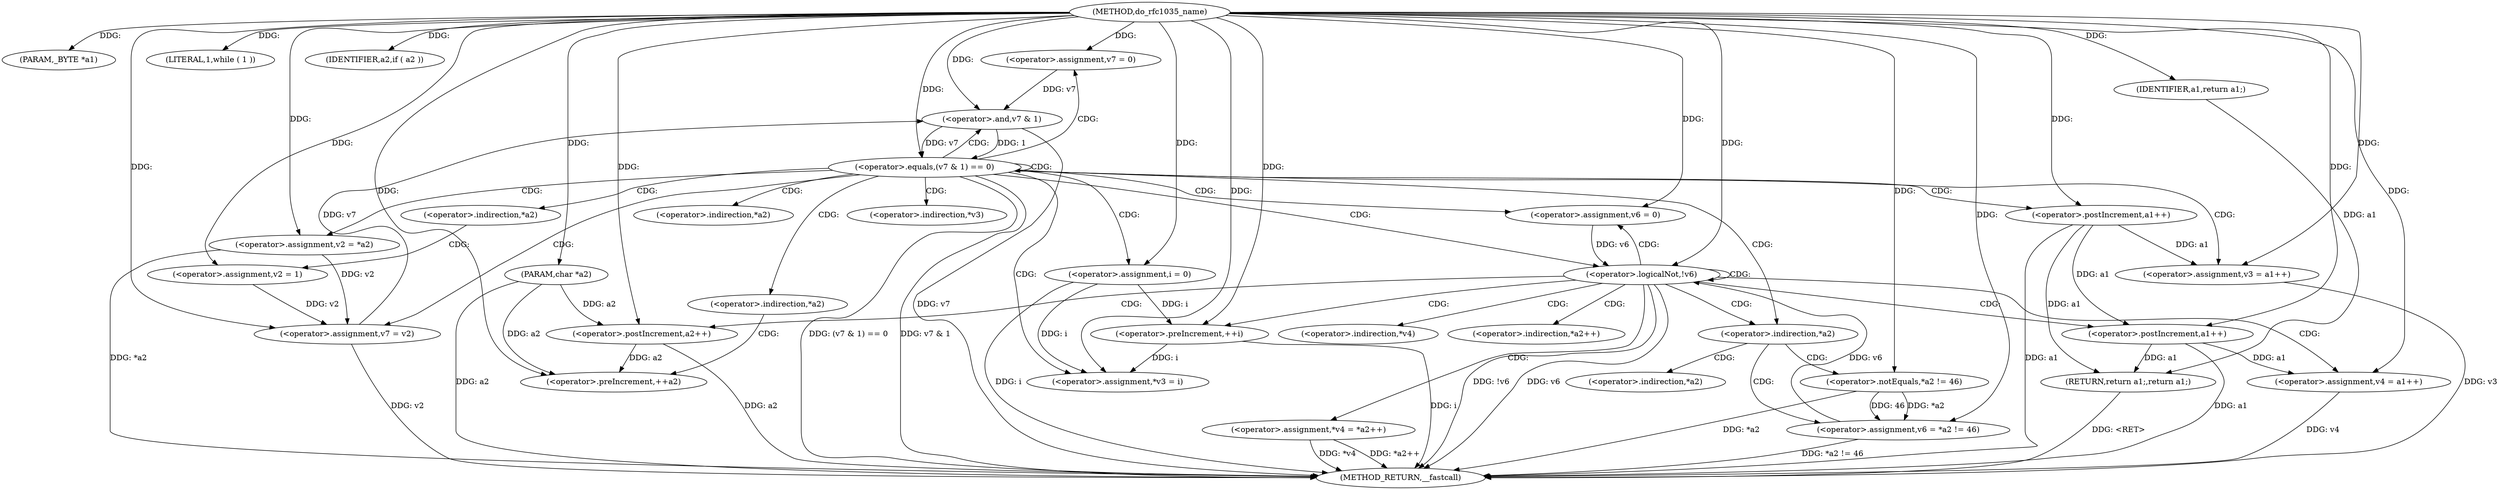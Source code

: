 digraph do_rfc1035_name {  
"1000107" [label = "(METHOD,do_rfc1035_name)" ]
"1000194" [label = "(METHOD_RETURN,__fastcall)" ]
"1000108" [label = "(PARAM,_BYTE *a1)" ]
"1000109" [label = "(PARAM,char *a2)" ]
"1000118" [label = "(LITERAL,1,while ( 1 ))" ]
"1000120" [label = "(<operator>.assignment,v7 = 0)" ]
"1000124" [label = "(IDENTIFIER,a2,if ( a2 ))" ]
"1000126" [label = "(<operator>.assignment,v2 = *a2)" ]
"1000133" [label = "(<operator>.assignment,v2 = 1)" ]
"1000136" [label = "(<operator>.assignment,v7 = v2)" ]
"1000140" [label = "(<operator>.equals,(v7 & 1) == 0)" ]
"1000141" [label = "(<operator>.and,v7 & 1)" ]
"1000146" [label = "(<operator>.assignment,v3 = a1++)" ]
"1000148" [label = "(<operator>.postIncrement,a1++)" ]
"1000151" [label = "(<operator>.assignment,i = 0)" ]
"1000154" [label = "(<operator>.preIncrement,++i)" ]
"1000157" [label = "(<operator>.assignment,v6 = 0)" ]
"1000163" [label = "(<operator>.assignment,v6 = *a2 != 46)" ]
"1000165" [label = "(<operator>.notEquals,*a2 != 46)" ]
"1000170" [label = "(<operator>.logicalNot,!v6)" ]
"1000173" [label = "(<operator>.assignment,v4 = a1++)" ]
"1000175" [label = "(<operator>.postIncrement,a1++)" ]
"1000177" [label = "(<operator>.assignment,*v4 = *a2++)" ]
"1000181" [label = "(<operator>.postIncrement,a2++)" ]
"1000183" [label = "(<operator>.assignment,*v3 = i)" ]
"1000190" [label = "(<operator>.preIncrement,++a2)" ]
"1000192" [label = "(RETURN,return a1;,return a1;)" ]
"1000193" [label = "(IDENTIFIER,a1,return a1;)" ]
"1000128" [label = "(<operator>.indirection,*a2)" ]
"1000131" [label = "(<operator>.indirection,*a2)" ]
"1000161" [label = "(<operator>.indirection,*a2)" ]
"1000166" [label = "(<operator>.indirection,*a2)" ]
"1000178" [label = "(<operator>.indirection,*v4)" ]
"1000180" [label = "(<operator>.indirection,*a2++)" ]
"1000184" [label = "(<operator>.indirection,*v3)" ]
"1000188" [label = "(<operator>.indirection,*a2)" ]
  "1000192" -> "1000194"  [ label = "DDG: <RET>"] 
  "1000126" -> "1000194"  [ label = "DDG: *a2"] 
  "1000173" -> "1000194"  [ label = "DDG: v4"] 
  "1000141" -> "1000194"  [ label = "DDG: v7"] 
  "1000151" -> "1000194"  [ label = "DDG: i"] 
  "1000136" -> "1000194"  [ label = "DDG: v2"] 
  "1000170" -> "1000194"  [ label = "DDG: !v6"] 
  "1000170" -> "1000194"  [ label = "DDG: v6"] 
  "1000140" -> "1000194"  [ label = "DDG: (v7 & 1) == 0"] 
  "1000109" -> "1000194"  [ label = "DDG: a2"] 
  "1000165" -> "1000194"  [ label = "DDG: *a2"] 
  "1000177" -> "1000194"  [ label = "DDG: *v4"] 
  "1000148" -> "1000194"  [ label = "DDG: a1"] 
  "1000177" -> "1000194"  [ label = "DDG: *a2++"] 
  "1000181" -> "1000194"  [ label = "DDG: a2"] 
  "1000146" -> "1000194"  [ label = "DDG: v3"] 
  "1000154" -> "1000194"  [ label = "DDG: i"] 
  "1000140" -> "1000194"  [ label = "DDG: v7 & 1"] 
  "1000175" -> "1000194"  [ label = "DDG: a1"] 
  "1000163" -> "1000194"  [ label = "DDG: *a2 != 46"] 
  "1000107" -> "1000108"  [ label = "DDG: "] 
  "1000107" -> "1000109"  [ label = "DDG: "] 
  "1000107" -> "1000118"  [ label = "DDG: "] 
  "1000107" -> "1000120"  [ label = "DDG: "] 
  "1000107" -> "1000124"  [ label = "DDG: "] 
  "1000107" -> "1000126"  [ label = "DDG: "] 
  "1000107" -> "1000133"  [ label = "DDG: "] 
  "1000126" -> "1000136"  [ label = "DDG: v2"] 
  "1000133" -> "1000136"  [ label = "DDG: v2"] 
  "1000107" -> "1000136"  [ label = "DDG: "] 
  "1000141" -> "1000140"  [ label = "DDG: v7"] 
  "1000141" -> "1000140"  [ label = "DDG: 1"] 
  "1000120" -> "1000141"  [ label = "DDG: v7"] 
  "1000136" -> "1000141"  [ label = "DDG: v7"] 
  "1000107" -> "1000141"  [ label = "DDG: "] 
  "1000107" -> "1000140"  [ label = "DDG: "] 
  "1000107" -> "1000146"  [ label = "DDG: "] 
  "1000148" -> "1000146"  [ label = "DDG: a1"] 
  "1000107" -> "1000148"  [ label = "DDG: "] 
  "1000107" -> "1000151"  [ label = "DDG: "] 
  "1000151" -> "1000154"  [ label = "DDG: i"] 
  "1000107" -> "1000154"  [ label = "DDG: "] 
  "1000107" -> "1000157"  [ label = "DDG: "] 
  "1000165" -> "1000163"  [ label = "DDG: *a2"] 
  "1000165" -> "1000163"  [ label = "DDG: 46"] 
  "1000107" -> "1000163"  [ label = "DDG: "] 
  "1000107" -> "1000165"  [ label = "DDG: "] 
  "1000163" -> "1000170"  [ label = "DDG: v6"] 
  "1000157" -> "1000170"  [ label = "DDG: v6"] 
  "1000107" -> "1000170"  [ label = "DDG: "] 
  "1000107" -> "1000173"  [ label = "DDG: "] 
  "1000175" -> "1000173"  [ label = "DDG: a1"] 
  "1000148" -> "1000175"  [ label = "DDG: a1"] 
  "1000107" -> "1000175"  [ label = "DDG: "] 
  "1000109" -> "1000181"  [ label = "DDG: a2"] 
  "1000107" -> "1000181"  [ label = "DDG: "] 
  "1000151" -> "1000183"  [ label = "DDG: i"] 
  "1000154" -> "1000183"  [ label = "DDG: i"] 
  "1000107" -> "1000183"  [ label = "DDG: "] 
  "1000181" -> "1000190"  [ label = "DDG: a2"] 
  "1000109" -> "1000190"  [ label = "DDG: a2"] 
  "1000107" -> "1000190"  [ label = "DDG: "] 
  "1000193" -> "1000192"  [ label = "DDG: a1"] 
  "1000148" -> "1000192"  [ label = "DDG: a1"] 
  "1000175" -> "1000192"  [ label = "DDG: a1"] 
  "1000107" -> "1000193"  [ label = "DDG: "] 
  "1000131" -> "1000133"  [ label = "CDG: "] 
  "1000140" -> "1000170"  [ label = "CDG: "] 
  "1000140" -> "1000161"  [ label = "CDG: "] 
  "1000140" -> "1000157"  [ label = "CDG: "] 
  "1000140" -> "1000151"  [ label = "CDG: "] 
  "1000140" -> "1000148"  [ label = "CDG: "] 
  "1000140" -> "1000146"  [ label = "CDG: "] 
  "1000140" -> "1000188"  [ label = "CDG: "] 
  "1000140" -> "1000184"  [ label = "CDG: "] 
  "1000140" -> "1000183"  [ label = "CDG: "] 
  "1000140" -> "1000120"  [ label = "CDG: "] 
  "1000140" -> "1000141"  [ label = "CDG: "] 
  "1000140" -> "1000140"  [ label = "CDG: "] 
  "1000140" -> "1000128"  [ label = "CDG: "] 
  "1000140" -> "1000126"  [ label = "CDG: "] 
  "1000140" -> "1000136"  [ label = "CDG: "] 
  "1000140" -> "1000131"  [ label = "CDG: "] 
  "1000161" -> "1000166"  [ label = "CDG: "] 
  "1000161" -> "1000165"  [ label = "CDG: "] 
  "1000161" -> "1000163"  [ label = "CDG: "] 
  "1000170" -> "1000175"  [ label = "CDG: "] 
  "1000170" -> "1000173"  [ label = "CDG: "] 
  "1000170" -> "1000170"  [ label = "CDG: "] 
  "1000170" -> "1000161"  [ label = "CDG: "] 
  "1000170" -> "1000181"  [ label = "CDG: "] 
  "1000170" -> "1000180"  [ label = "CDG: "] 
  "1000170" -> "1000178"  [ label = "CDG: "] 
  "1000170" -> "1000177"  [ label = "CDG: "] 
  "1000170" -> "1000157"  [ label = "CDG: "] 
  "1000170" -> "1000154"  [ label = "CDG: "] 
  "1000188" -> "1000190"  [ label = "CDG: "] 
}

